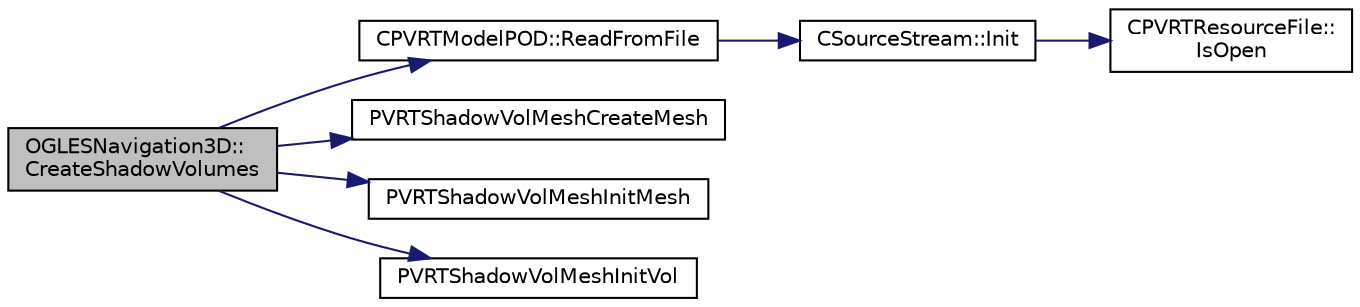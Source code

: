 digraph "OGLESNavigation3D::CreateShadowVolumes"
{
  edge [fontname="Helvetica",fontsize="10",labelfontname="Helvetica",labelfontsize="10"];
  node [fontname="Helvetica",fontsize="10",shape=record];
  rankdir="LR";
  Node1 [label="OGLESNavigation3D::\lCreateShadowVolumes",height=0.2,width=0.4,color="black", fillcolor="grey75", style="filled", fontcolor="black"];
  Node1 -> Node2 [color="midnightblue",fontsize="10",style="solid",fontname="Helvetica"];
  Node2 [label="CPVRTModelPOD::ReadFromFile",height=0.2,width=0.4,color="black", fillcolor="white", style="filled",URL="$class_c_p_v_r_t_model_p_o_d.html#abe43b961eabe1c9db94545b97c84c71f",tooltip="Loads the specified \".POD\" file; returns the scene in pScene. This structure must later be destroyed ..."];
  Node2 -> Node3 [color="midnightblue",fontsize="10",style="solid",fontname="Helvetica"];
  Node3 [label="CSourceStream::Init",height=0.2,width=0.4,color="black", fillcolor="white", style="filled",URL="$class_c_source_stream.html#ab0ebb0e543b50e391d1e73a8cf40162e"];
  Node3 -> Node4 [color="midnightblue",fontsize="10",style="solid",fontname="Helvetica"];
  Node4 [label="CPVRTResourceFile::\lIsOpen",height=0.2,width=0.4,color="black", fillcolor="white", style="filled",URL="$class_c_p_v_r_t_resource_file.html#a484df820e9829438c0601bbc0aef7797",tooltip="Is the file open. "];
  Node1 -> Node5 [color="midnightblue",fontsize="10",style="solid",fontname="Helvetica"];
  Node5 [label="PVRTShadowVolMeshCreateMesh",height=0.2,width=0.4,color="black", fillcolor="white", style="filled",URL="$_p_v_r_t_shadow_vol_8h.html#a3f5f49826379f302d55a95d978d97419"];
  Node1 -> Node6 [color="midnightblue",fontsize="10",style="solid",fontname="Helvetica"];
  Node6 [label="PVRTShadowVolMeshInitMesh",height=0.2,width=0.4,color="black", fillcolor="white", style="filled",URL="$_p_v_r_t_shadow_vol_8h.html#a7e6158532160e8cb9768c897ab449f8c"];
  Node1 -> Node7 [color="midnightblue",fontsize="10",style="solid",fontname="Helvetica"];
  Node7 [label="PVRTShadowVolMeshInitVol",height=0.2,width=0.4,color="black", fillcolor="white", style="filled",URL="$_p_v_r_t_shadow_vol_8h.html#aeaf55b606d528adbbd2f71d0a71aed3f"];
}
